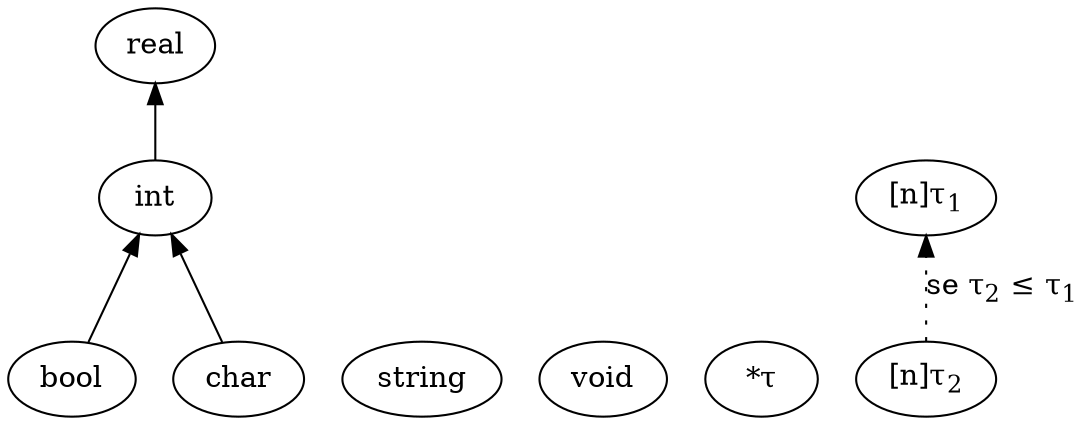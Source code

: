 digraph Types {
    graph [dpi = 300]
    rankdir = "BT"

    bool    [label = "bool"]
    char    [label = "char"]
    int     [label = "int"]
    real    [label = "real"]
    string  [label = "string"]
    void    [label = "void"]
    pointer [label = "*&#964;"]
    arr1    [label = <[n]&#964;<sub>1</sub>>]
    arr2    [label = <[n]&#964;<sub>2</sub>>]

    bool -> int -> real
    char -> int
    arr2 -> arr1 [label = <se &#964;<sub>2</sub> &le; &#964;<sub>1</sub>>; style = dotted]
}